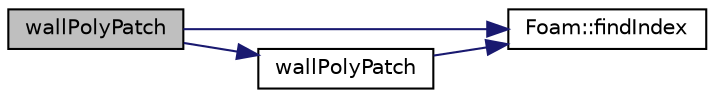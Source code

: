 digraph "wallPolyPatch"
{
  bgcolor="transparent";
  edge [fontname="Helvetica",fontsize="10",labelfontname="Helvetica",labelfontsize="10"];
  node [fontname="Helvetica",fontsize="10",shape=record];
  rankdir="LR";
  Node6 [label="wallPolyPatch",height=0.2,width=0.4,color="black", fillcolor="grey75", style="filled", fontcolor="black"];
  Node6 -> Node7 [color="midnightblue",fontsize="10",style="solid",fontname="Helvetica"];
  Node7 [label="Foam::findIndex",height=0.2,width=0.4,color="black",URL="$a21851.html#ac16695f83f370df159eed19f92d095fb",tooltip="Find first occurence of given element and return index,. "];
  Node6 -> Node8 [color="midnightblue",fontsize="10",style="solid",fontname="Helvetica"];
  Node8 [label="wallPolyPatch",height=0.2,width=0.4,color="black",URL="$a28629.html#a75df3a2d4a3b41fbbf98b1757ab947eb",tooltip="Construct from components. "];
  Node8 -> Node7 [color="midnightblue",fontsize="10",style="solid",fontname="Helvetica"];
}
